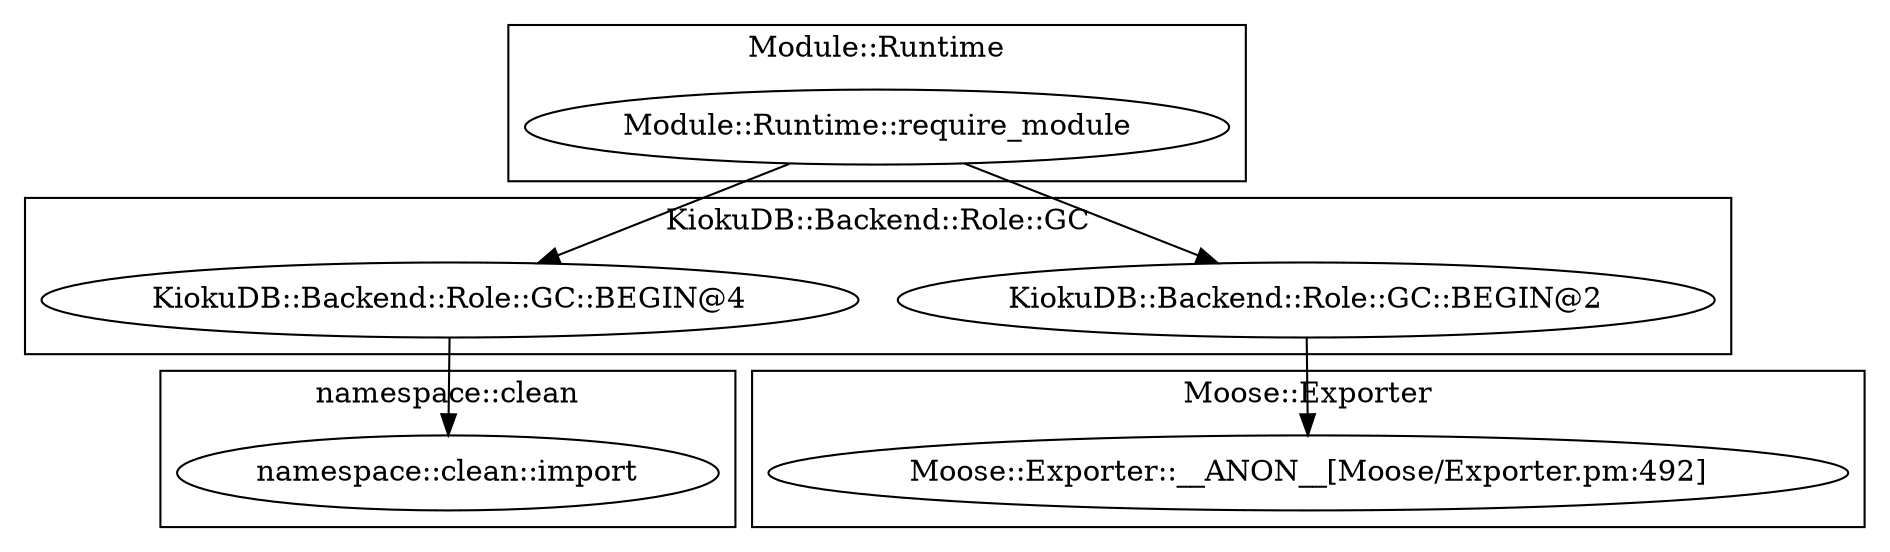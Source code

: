 digraph {
graph [overlap=false]
subgraph cluster_namespace_clean {
	label="namespace::clean";
	"namespace::clean::import";
}
subgraph cluster_Module_Runtime {
	label="Module::Runtime";
	"Module::Runtime::require_module";
}
subgraph cluster_KiokuDB_Backend_Role_GC {
	label="KiokuDB::Backend::Role::GC";
	"KiokuDB::Backend::Role::GC::BEGIN@4";
	"KiokuDB::Backend::Role::GC::BEGIN@2";
}
subgraph cluster_Moose_Exporter {
	label="Moose::Exporter";
	"Moose::Exporter::__ANON__[Moose/Exporter.pm:492]";
}
"KiokuDB::Backend::Role::GC::BEGIN@4" -> "namespace::clean::import";
"KiokuDB::Backend::Role::GC::BEGIN@2" -> "Moose::Exporter::__ANON__[Moose/Exporter.pm:492]";
"Module::Runtime::require_module" -> "KiokuDB::Backend::Role::GC::BEGIN@4";
"Module::Runtime::require_module" -> "KiokuDB::Backend::Role::GC::BEGIN@2";
}

